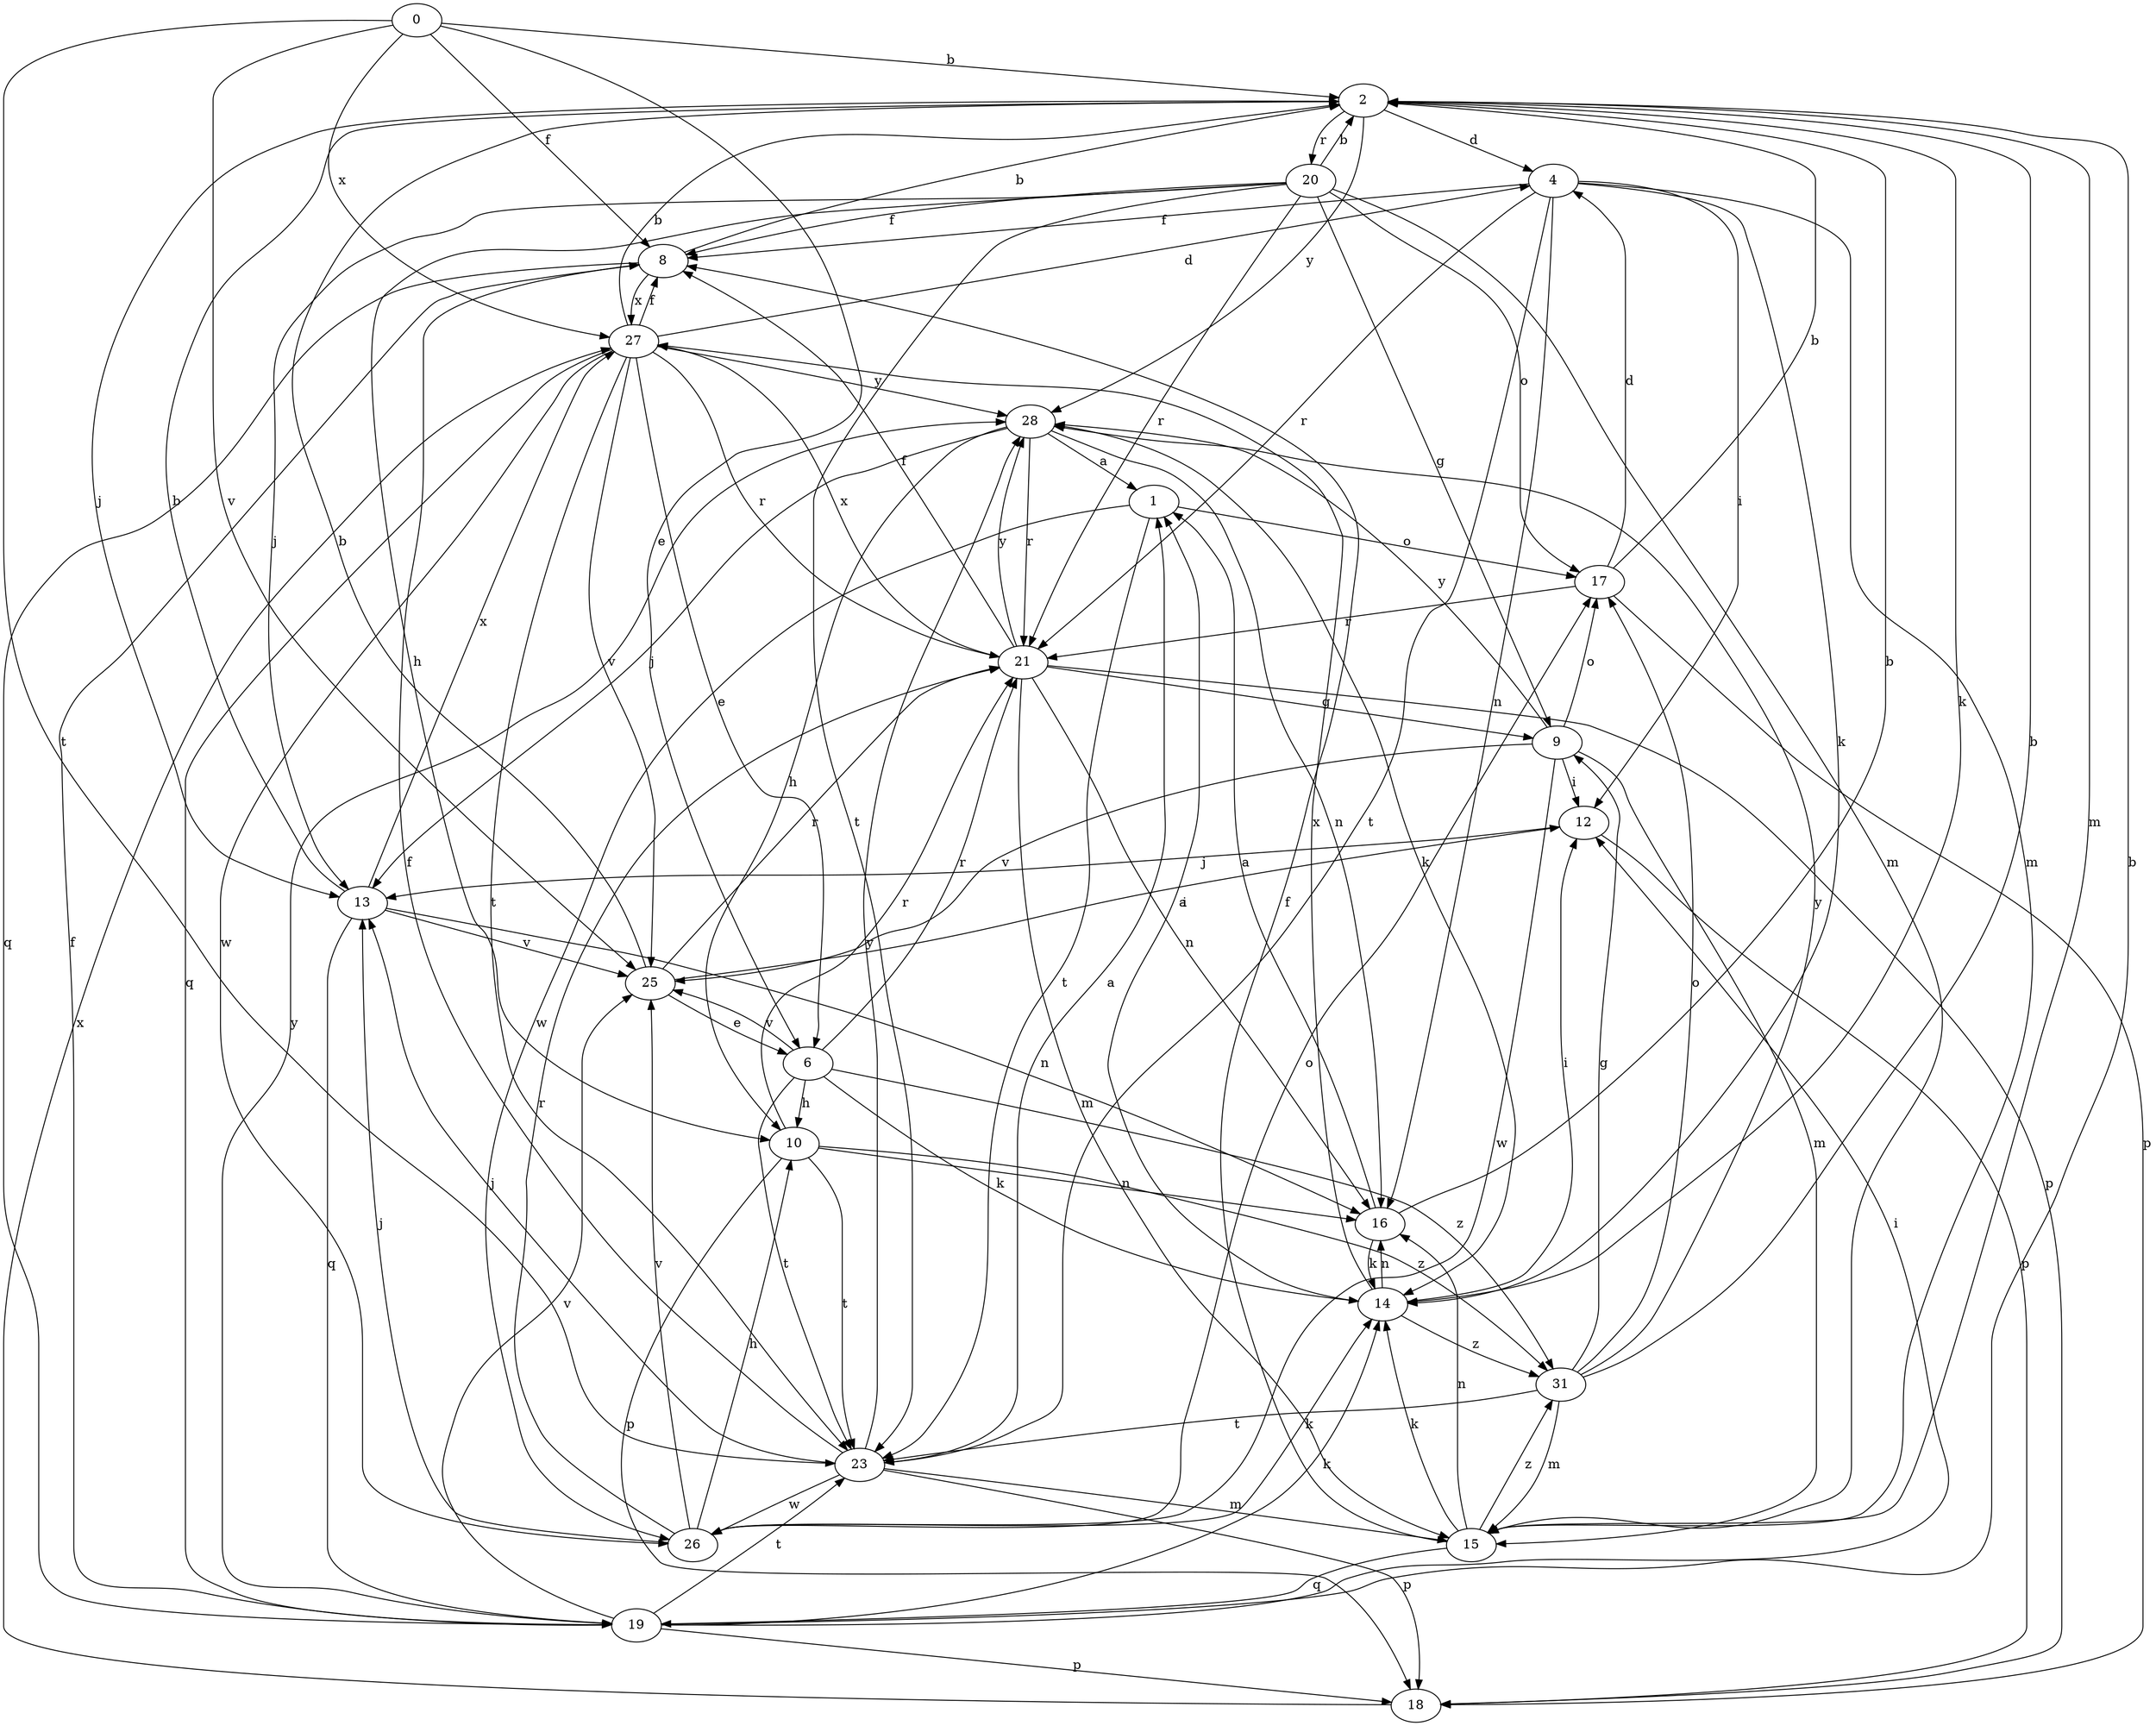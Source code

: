 strict digraph  {
0;
1;
2;
4;
6;
8;
9;
10;
12;
13;
14;
15;
16;
17;
18;
19;
20;
21;
23;
25;
26;
27;
28;
31;
0 -> 2  [label=b];
0 -> 6  [label=e];
0 -> 8  [label=f];
0 -> 23  [label=t];
0 -> 25  [label=v];
0 -> 27  [label=x];
1 -> 17  [label=o];
1 -> 23  [label=t];
1 -> 26  [label=w];
2 -> 4  [label=d];
2 -> 13  [label=j];
2 -> 14  [label=k];
2 -> 15  [label=m];
2 -> 20  [label=r];
2 -> 28  [label=y];
4 -> 8  [label=f];
4 -> 12  [label=i];
4 -> 14  [label=k];
4 -> 15  [label=m];
4 -> 16  [label=n];
4 -> 21  [label=r];
4 -> 23  [label=t];
6 -> 10  [label=h];
6 -> 14  [label=k];
6 -> 21  [label=r];
6 -> 23  [label=t];
6 -> 25  [label=v];
6 -> 31  [label=z];
8 -> 2  [label=b];
8 -> 19  [label=q];
8 -> 27  [label=x];
9 -> 12  [label=i];
9 -> 15  [label=m];
9 -> 17  [label=o];
9 -> 25  [label=v];
9 -> 26  [label=w];
9 -> 28  [label=y];
10 -> 16  [label=n];
10 -> 18  [label=p];
10 -> 21  [label=r];
10 -> 23  [label=t];
10 -> 31  [label=z];
12 -> 13  [label=j];
12 -> 18  [label=p];
13 -> 2  [label=b];
13 -> 16  [label=n];
13 -> 19  [label=q];
13 -> 25  [label=v];
13 -> 27  [label=x];
14 -> 1  [label=a];
14 -> 12  [label=i];
14 -> 16  [label=n];
14 -> 27  [label=x];
14 -> 31  [label=z];
15 -> 8  [label=f];
15 -> 14  [label=k];
15 -> 16  [label=n];
15 -> 19  [label=q];
15 -> 31  [label=z];
16 -> 1  [label=a];
16 -> 2  [label=b];
16 -> 14  [label=k];
17 -> 2  [label=b];
17 -> 4  [label=d];
17 -> 18  [label=p];
17 -> 21  [label=r];
18 -> 27  [label=x];
19 -> 2  [label=b];
19 -> 8  [label=f];
19 -> 12  [label=i];
19 -> 14  [label=k];
19 -> 18  [label=p];
19 -> 23  [label=t];
19 -> 25  [label=v];
19 -> 28  [label=y];
20 -> 2  [label=b];
20 -> 8  [label=f];
20 -> 9  [label=g];
20 -> 10  [label=h];
20 -> 13  [label=j];
20 -> 15  [label=m];
20 -> 17  [label=o];
20 -> 21  [label=r];
20 -> 23  [label=t];
21 -> 8  [label=f];
21 -> 9  [label=g];
21 -> 15  [label=m];
21 -> 16  [label=n];
21 -> 18  [label=p];
21 -> 27  [label=x];
21 -> 28  [label=y];
23 -> 1  [label=a];
23 -> 8  [label=f];
23 -> 13  [label=j];
23 -> 15  [label=m];
23 -> 18  [label=p];
23 -> 26  [label=w];
23 -> 28  [label=y];
25 -> 2  [label=b];
25 -> 6  [label=e];
25 -> 12  [label=i];
25 -> 21  [label=r];
26 -> 10  [label=h];
26 -> 13  [label=j];
26 -> 14  [label=k];
26 -> 17  [label=o];
26 -> 21  [label=r];
26 -> 25  [label=v];
27 -> 2  [label=b];
27 -> 4  [label=d];
27 -> 6  [label=e];
27 -> 8  [label=f];
27 -> 19  [label=q];
27 -> 21  [label=r];
27 -> 23  [label=t];
27 -> 25  [label=v];
27 -> 26  [label=w];
27 -> 28  [label=y];
28 -> 1  [label=a];
28 -> 10  [label=h];
28 -> 13  [label=j];
28 -> 14  [label=k];
28 -> 16  [label=n];
28 -> 21  [label=r];
31 -> 2  [label=b];
31 -> 9  [label=g];
31 -> 15  [label=m];
31 -> 17  [label=o];
31 -> 23  [label=t];
31 -> 28  [label=y];
}
